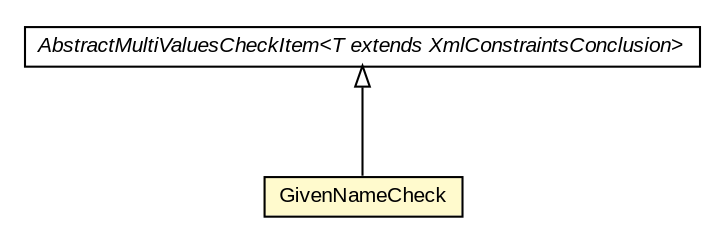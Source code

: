 #!/usr/local/bin/dot
#
# Class diagram 
# Generated by UMLGraph version R5_6-24-gf6e263 (http://www.umlgraph.org/)
#

digraph G {
	edge [fontname="arial",fontsize=10,labelfontname="arial",labelfontsize=10];
	node [fontname="arial",fontsize=10,shape=plaintext];
	nodesep=0.25;
	ranksep=0.5;
	// eu.europa.esig.dss.validation.process.bbb.AbstractMultiValuesCheckItem<T extends eu.europa.esig.dss.jaxb.detailedreport.XmlConstraintsConclusion>
	c372709 [label=<<table title="eu.europa.esig.dss.validation.process.bbb.AbstractMultiValuesCheckItem" border="0" cellborder="1" cellspacing="0" cellpadding="2" port="p" href="../../../AbstractMultiValuesCheckItem.html">
		<tr><td><table border="0" cellspacing="0" cellpadding="1">
<tr><td align="center" balign="center"><font face="arial italic"> AbstractMultiValuesCheckItem&lt;T extends XmlConstraintsConclusion&gt; </font></td></tr>
		</table></td></tr>
		</table>>, URL="../../../AbstractMultiValuesCheckItem.html", fontname="arial", fontcolor="black", fontsize=10.0];
	// eu.europa.esig.dss.validation.process.bbb.xcv.sub.checks.GivenNameCheck
	c372770 [label=<<table title="eu.europa.esig.dss.validation.process.bbb.xcv.sub.checks.GivenNameCheck" border="0" cellborder="1" cellspacing="0" cellpadding="2" port="p" bgcolor="lemonChiffon" href="./GivenNameCheck.html">
		<tr><td><table border="0" cellspacing="0" cellpadding="1">
<tr><td align="center" balign="center"> GivenNameCheck </td></tr>
		</table></td></tr>
		</table>>, URL="./GivenNameCheck.html", fontname="arial", fontcolor="black", fontsize=10.0];
	//eu.europa.esig.dss.validation.process.bbb.xcv.sub.checks.GivenNameCheck extends eu.europa.esig.dss.validation.process.bbb.AbstractMultiValuesCheckItem<eu.europa.esig.dss.jaxb.detailedreport.XmlSubXCV>
	c372709:p -> c372770:p [dir=back,arrowtail=empty];
}

